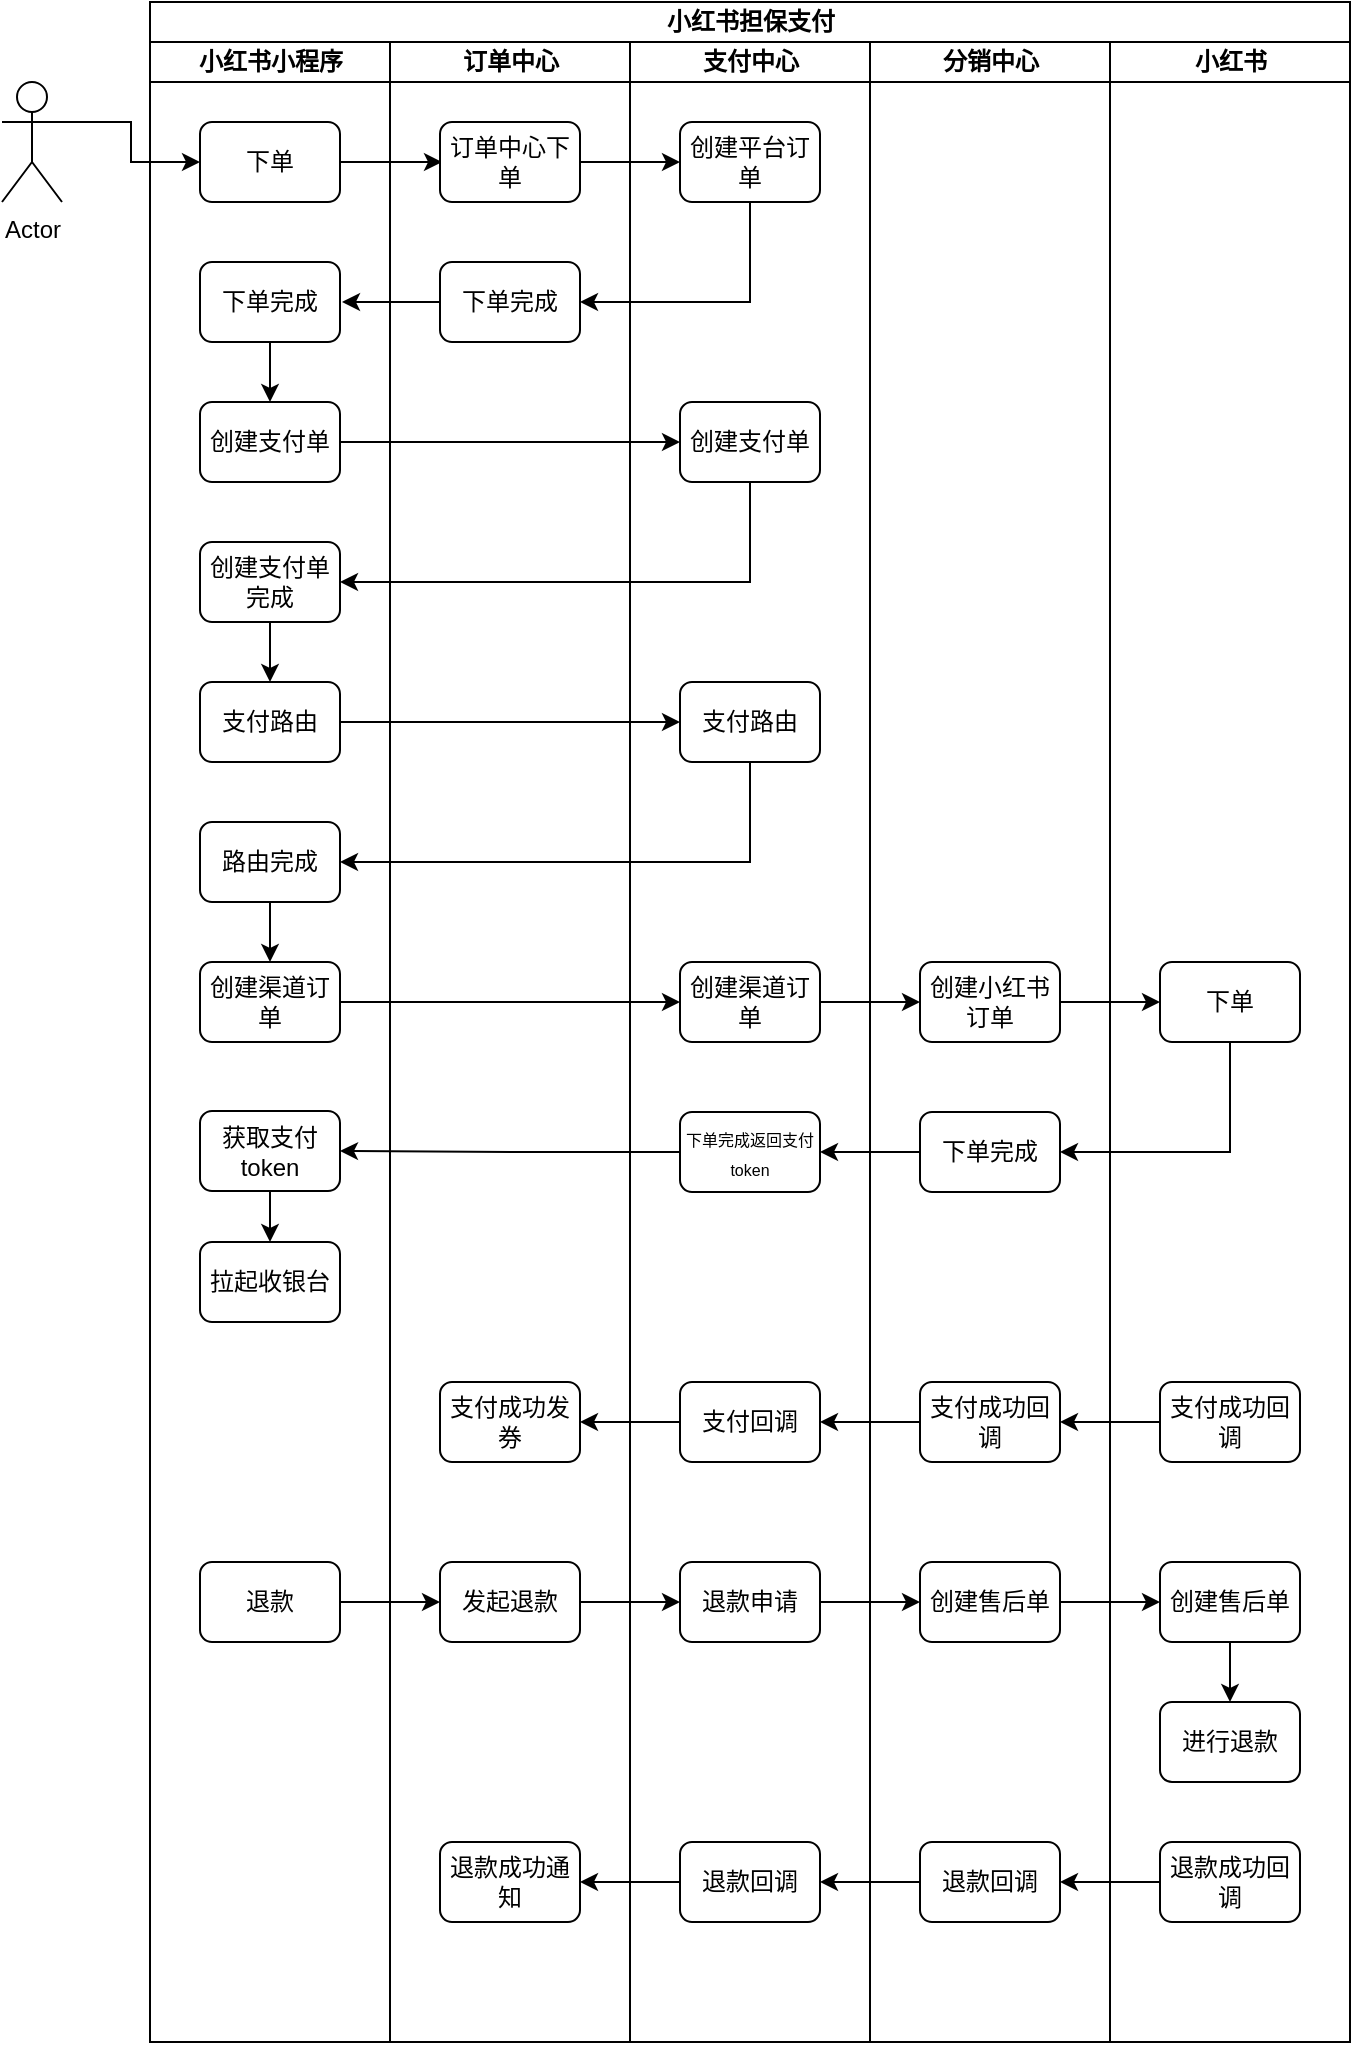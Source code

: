 <mxfile version="24.6.4" type="github">
  <diagram name="第 1 页" id="IxdUAaIlxtq6js6nrn1g">
    <mxGraphModel dx="1084" dy="552" grid="1" gridSize="10" guides="1" tooltips="1" connect="1" arrows="1" fold="1" page="1" pageScale="1" pageWidth="827" pageHeight="1169" math="0" shadow="0">
      <root>
        <mxCell id="0" />
        <mxCell id="1" parent="0" />
        <mxCell id="r6vLyPiI_a7MKD_B-JSS-9" value="小红书担保支付" style="swimlane;childLayout=stackLayout;resizeParent=1;resizeParentMax=0;startSize=20;html=1;" vertex="1" parent="1">
          <mxGeometry x="114" y="10" width="600" height="1020" as="geometry" />
        </mxCell>
        <mxCell id="r6vLyPiI_a7MKD_B-JSS-10" value="小红书小程序" style="swimlane;startSize=20;html=1;" vertex="1" parent="r6vLyPiI_a7MKD_B-JSS-9">
          <mxGeometry y="20" width="120" height="1000" as="geometry" />
        </mxCell>
        <mxCell id="r6vLyPiI_a7MKD_B-JSS-18" style="edgeStyle=orthogonalEdgeStyle;rounded=0;orthogonalLoop=1;jettySize=auto;html=1;exitX=1;exitY=0.5;exitDx=0;exitDy=0;" edge="1" parent="r6vLyPiI_a7MKD_B-JSS-10" source="r6vLyPiI_a7MKD_B-JSS-15">
          <mxGeometry relative="1" as="geometry">
            <mxPoint x="146" y="60" as="targetPoint" />
          </mxGeometry>
        </mxCell>
        <mxCell id="r6vLyPiI_a7MKD_B-JSS-15" value="下单" style="rounded=1;whiteSpace=wrap;html=1;" vertex="1" parent="r6vLyPiI_a7MKD_B-JSS-10">
          <mxGeometry x="25" y="40" width="70" height="40" as="geometry" />
        </mxCell>
        <mxCell id="r6vLyPiI_a7MKD_B-JSS-28" style="edgeStyle=orthogonalEdgeStyle;rounded=0;orthogonalLoop=1;jettySize=auto;html=1;exitX=0.5;exitY=1;exitDx=0;exitDy=0;" edge="1" parent="r6vLyPiI_a7MKD_B-JSS-10" source="r6vLyPiI_a7MKD_B-JSS-25" target="r6vLyPiI_a7MKD_B-JSS-27">
          <mxGeometry relative="1" as="geometry" />
        </mxCell>
        <mxCell id="r6vLyPiI_a7MKD_B-JSS-25" value="下单完成" style="rounded=1;whiteSpace=wrap;html=1;" vertex="1" parent="r6vLyPiI_a7MKD_B-JSS-10">
          <mxGeometry x="25" y="110" width="70" height="40" as="geometry" />
        </mxCell>
        <mxCell id="r6vLyPiI_a7MKD_B-JSS-27" value="创建支付单" style="rounded=1;whiteSpace=wrap;html=1;" vertex="1" parent="r6vLyPiI_a7MKD_B-JSS-10">
          <mxGeometry x="25" y="180" width="70" height="40" as="geometry" />
        </mxCell>
        <mxCell id="r6vLyPiI_a7MKD_B-JSS-36" style="edgeStyle=orthogonalEdgeStyle;rounded=0;orthogonalLoop=1;jettySize=auto;html=1;exitX=0.5;exitY=1;exitDx=0;exitDy=0;" edge="1" parent="r6vLyPiI_a7MKD_B-JSS-10" source="r6vLyPiI_a7MKD_B-JSS-32" target="r6vLyPiI_a7MKD_B-JSS-35">
          <mxGeometry relative="1" as="geometry" />
        </mxCell>
        <mxCell id="r6vLyPiI_a7MKD_B-JSS-32" value="创建支付单完成" style="rounded=1;whiteSpace=wrap;html=1;" vertex="1" parent="r6vLyPiI_a7MKD_B-JSS-10">
          <mxGeometry x="25" y="250" width="70" height="40" as="geometry" />
        </mxCell>
        <mxCell id="r6vLyPiI_a7MKD_B-JSS-35" value="支付路由" style="rounded=1;whiteSpace=wrap;html=1;" vertex="1" parent="r6vLyPiI_a7MKD_B-JSS-10">
          <mxGeometry x="25" y="320" width="70" height="40" as="geometry" />
        </mxCell>
        <mxCell id="r6vLyPiI_a7MKD_B-JSS-54" style="edgeStyle=orthogonalEdgeStyle;rounded=0;orthogonalLoop=1;jettySize=auto;html=1;exitX=0.5;exitY=1;exitDx=0;exitDy=0;" edge="1" parent="r6vLyPiI_a7MKD_B-JSS-10" source="r6vLyPiI_a7MKD_B-JSS-41" target="r6vLyPiI_a7MKD_B-JSS-53">
          <mxGeometry relative="1" as="geometry" />
        </mxCell>
        <mxCell id="r6vLyPiI_a7MKD_B-JSS-41" value="路由完成" style="rounded=1;whiteSpace=wrap;html=1;" vertex="1" parent="r6vLyPiI_a7MKD_B-JSS-10">
          <mxGeometry x="25" y="390" width="70" height="40" as="geometry" />
        </mxCell>
        <mxCell id="r6vLyPiI_a7MKD_B-JSS-53" value="创建渠道订单" style="rounded=1;whiteSpace=wrap;html=1;" vertex="1" parent="r6vLyPiI_a7MKD_B-JSS-10">
          <mxGeometry x="25" y="460" width="70" height="40" as="geometry" />
        </mxCell>
        <mxCell id="r6vLyPiI_a7MKD_B-JSS-68" style="edgeStyle=orthogonalEdgeStyle;rounded=0;orthogonalLoop=1;jettySize=auto;html=1;exitX=0.5;exitY=1;exitDx=0;exitDy=0;entryX=0.5;entryY=0;entryDx=0;entryDy=0;" edge="1" parent="r6vLyPiI_a7MKD_B-JSS-10" source="r6vLyPiI_a7MKD_B-JSS-65" target="r6vLyPiI_a7MKD_B-JSS-67">
          <mxGeometry relative="1" as="geometry" />
        </mxCell>
        <mxCell id="r6vLyPiI_a7MKD_B-JSS-65" value="获取支付token" style="rounded=1;whiteSpace=wrap;html=1;" vertex="1" parent="r6vLyPiI_a7MKD_B-JSS-10">
          <mxGeometry x="25" y="534.5" width="70" height="40" as="geometry" />
        </mxCell>
        <mxCell id="r6vLyPiI_a7MKD_B-JSS-67" value="拉起收银台" style="rounded=1;whiteSpace=wrap;html=1;" vertex="1" parent="r6vLyPiI_a7MKD_B-JSS-10">
          <mxGeometry x="25" y="600" width="70" height="40" as="geometry" />
        </mxCell>
        <mxCell id="r6vLyPiI_a7MKD_B-JSS-91" value="退款" style="rounded=1;whiteSpace=wrap;html=1;" vertex="1" parent="r6vLyPiI_a7MKD_B-JSS-10">
          <mxGeometry x="25" y="760" width="70" height="40" as="geometry" />
        </mxCell>
        <mxCell id="r6vLyPiI_a7MKD_B-JSS-11" value="订单中心" style="swimlane;startSize=20;html=1;" vertex="1" parent="r6vLyPiI_a7MKD_B-JSS-9">
          <mxGeometry x="120" y="20" width="120" height="1000" as="geometry" />
        </mxCell>
        <mxCell id="r6vLyPiI_a7MKD_B-JSS-19" value="订单中心下单" style="rounded=1;whiteSpace=wrap;html=1;" vertex="1" parent="r6vLyPiI_a7MKD_B-JSS-11">
          <mxGeometry x="25" y="40" width="70" height="40" as="geometry" />
        </mxCell>
        <mxCell id="r6vLyPiI_a7MKD_B-JSS-26" style="edgeStyle=orthogonalEdgeStyle;rounded=0;orthogonalLoop=1;jettySize=auto;html=1;exitX=0;exitY=0.5;exitDx=0;exitDy=0;" edge="1" parent="r6vLyPiI_a7MKD_B-JSS-11" source="r6vLyPiI_a7MKD_B-JSS-22">
          <mxGeometry relative="1" as="geometry">
            <mxPoint x="-24" y="130" as="targetPoint" />
          </mxGeometry>
        </mxCell>
        <mxCell id="r6vLyPiI_a7MKD_B-JSS-22" value="下单完成" style="rounded=1;whiteSpace=wrap;html=1;" vertex="1" parent="r6vLyPiI_a7MKD_B-JSS-11">
          <mxGeometry x="25" y="110" width="70" height="40" as="geometry" />
        </mxCell>
        <mxCell id="r6vLyPiI_a7MKD_B-JSS-74" value="支付成功发券" style="rounded=1;whiteSpace=wrap;html=1;" vertex="1" parent="r6vLyPiI_a7MKD_B-JSS-11">
          <mxGeometry x="25" y="670" width="70" height="40" as="geometry" />
        </mxCell>
        <mxCell id="r6vLyPiI_a7MKD_B-JSS-93" value="发起退款" style="rounded=1;whiteSpace=wrap;html=1;" vertex="1" parent="r6vLyPiI_a7MKD_B-JSS-11">
          <mxGeometry x="25" y="760" width="70" height="40" as="geometry" />
        </mxCell>
        <mxCell id="r6vLyPiI_a7MKD_B-JSS-108" value="退款成功通知" style="rounded=1;whiteSpace=wrap;html=1;" vertex="1" parent="r6vLyPiI_a7MKD_B-JSS-11">
          <mxGeometry x="25" y="900" width="70" height="40" as="geometry" />
        </mxCell>
        <mxCell id="r6vLyPiI_a7MKD_B-JSS-12" value="支付中心" style="swimlane;startSize=20;html=1;" vertex="1" parent="r6vLyPiI_a7MKD_B-JSS-9">
          <mxGeometry x="240" y="20" width="120" height="1000" as="geometry" />
        </mxCell>
        <mxCell id="r6vLyPiI_a7MKD_B-JSS-20" value="创建平台订单" style="rounded=1;whiteSpace=wrap;html=1;" vertex="1" parent="r6vLyPiI_a7MKD_B-JSS-12">
          <mxGeometry x="25" y="40" width="70" height="40" as="geometry" />
        </mxCell>
        <mxCell id="r6vLyPiI_a7MKD_B-JSS-30" value="创建支付单" style="rounded=1;whiteSpace=wrap;html=1;" vertex="1" parent="r6vLyPiI_a7MKD_B-JSS-12">
          <mxGeometry x="25" y="180" width="70" height="40" as="geometry" />
        </mxCell>
        <mxCell id="r6vLyPiI_a7MKD_B-JSS-38" value="支付路由" style="rounded=1;whiteSpace=wrap;html=1;" vertex="1" parent="r6vLyPiI_a7MKD_B-JSS-12">
          <mxGeometry x="25" y="320" width="70" height="40" as="geometry" />
        </mxCell>
        <mxCell id="r6vLyPiI_a7MKD_B-JSS-55" value="创建渠道订单" style="rounded=1;whiteSpace=wrap;html=1;" vertex="1" parent="r6vLyPiI_a7MKD_B-JSS-12">
          <mxGeometry x="25" y="460" width="70" height="40" as="geometry" />
        </mxCell>
        <mxCell id="r6vLyPiI_a7MKD_B-JSS-63" value="&lt;font style=&quot;font-size: 8px;&quot;&gt;下单完成返回支付token&lt;/font&gt;" style="rounded=1;whiteSpace=wrap;html=1;" vertex="1" parent="r6vLyPiI_a7MKD_B-JSS-12">
          <mxGeometry x="25" y="535" width="70" height="40" as="geometry" />
        </mxCell>
        <mxCell id="r6vLyPiI_a7MKD_B-JSS-72" value="支付回调" style="rounded=1;whiteSpace=wrap;html=1;" vertex="1" parent="r6vLyPiI_a7MKD_B-JSS-12">
          <mxGeometry x="25" y="670" width="70" height="40" as="geometry" />
        </mxCell>
        <mxCell id="r6vLyPiI_a7MKD_B-JSS-95" value="退款申请" style="rounded=1;whiteSpace=wrap;html=1;" vertex="1" parent="r6vLyPiI_a7MKD_B-JSS-12">
          <mxGeometry x="25" y="760" width="70" height="40" as="geometry" />
        </mxCell>
        <mxCell id="r6vLyPiI_a7MKD_B-JSS-106" value="退款回调" style="rounded=1;whiteSpace=wrap;html=1;" vertex="1" parent="r6vLyPiI_a7MKD_B-JSS-12">
          <mxGeometry x="25" y="900" width="70" height="40" as="geometry" />
        </mxCell>
        <mxCell id="r6vLyPiI_a7MKD_B-JSS-14" value="分销中心" style="swimlane;startSize=20;html=1;" vertex="1" parent="r6vLyPiI_a7MKD_B-JSS-9">
          <mxGeometry x="360" y="20" width="120" height="1000" as="geometry" />
        </mxCell>
        <mxCell id="r6vLyPiI_a7MKD_B-JSS-57" value="创建小红书订单" style="rounded=1;whiteSpace=wrap;html=1;" vertex="1" parent="r6vLyPiI_a7MKD_B-JSS-14">
          <mxGeometry x="25" y="460" width="70" height="40" as="geometry" />
        </mxCell>
        <mxCell id="r6vLyPiI_a7MKD_B-JSS-61" value="下单完成" style="rounded=1;whiteSpace=wrap;html=1;" vertex="1" parent="r6vLyPiI_a7MKD_B-JSS-14">
          <mxGeometry x="25" y="535" width="70" height="40" as="geometry" />
        </mxCell>
        <mxCell id="r6vLyPiI_a7MKD_B-JSS-70" value="支付成功回调" style="rounded=1;whiteSpace=wrap;html=1;" vertex="1" parent="r6vLyPiI_a7MKD_B-JSS-14">
          <mxGeometry x="25" y="670" width="70" height="40" as="geometry" />
        </mxCell>
        <mxCell id="r6vLyPiI_a7MKD_B-JSS-97" value="创建售后单" style="rounded=1;whiteSpace=wrap;html=1;" vertex="1" parent="r6vLyPiI_a7MKD_B-JSS-14">
          <mxGeometry x="25" y="760" width="70" height="40" as="geometry" />
        </mxCell>
        <mxCell id="r6vLyPiI_a7MKD_B-JSS-104" value="退款回调" style="rounded=1;whiteSpace=wrap;html=1;" vertex="1" parent="r6vLyPiI_a7MKD_B-JSS-14">
          <mxGeometry x="25" y="900" width="70" height="40" as="geometry" />
        </mxCell>
        <mxCell id="r6vLyPiI_a7MKD_B-JSS-13" value="小红书" style="swimlane;startSize=20;html=1;" vertex="1" parent="r6vLyPiI_a7MKD_B-JSS-9">
          <mxGeometry x="480" y="20" width="120" height="1000" as="geometry" />
        </mxCell>
        <mxCell id="r6vLyPiI_a7MKD_B-JSS-59" value="下单" style="rounded=1;whiteSpace=wrap;html=1;" vertex="1" parent="r6vLyPiI_a7MKD_B-JSS-13">
          <mxGeometry x="25" y="460" width="70" height="40" as="geometry" />
        </mxCell>
        <mxCell id="r6vLyPiI_a7MKD_B-JSS-69" value="支付成功回调" style="rounded=1;whiteSpace=wrap;html=1;" vertex="1" parent="r6vLyPiI_a7MKD_B-JSS-13">
          <mxGeometry x="25" y="670" width="70" height="40" as="geometry" />
        </mxCell>
        <mxCell id="r6vLyPiI_a7MKD_B-JSS-102" style="edgeStyle=orthogonalEdgeStyle;rounded=0;orthogonalLoop=1;jettySize=auto;html=1;exitX=0.5;exitY=1;exitDx=0;exitDy=0;entryX=0.5;entryY=0;entryDx=0;entryDy=0;" edge="1" parent="r6vLyPiI_a7MKD_B-JSS-13" source="r6vLyPiI_a7MKD_B-JSS-99" target="r6vLyPiI_a7MKD_B-JSS-101">
          <mxGeometry relative="1" as="geometry" />
        </mxCell>
        <mxCell id="r6vLyPiI_a7MKD_B-JSS-99" value="创建售后单" style="rounded=1;whiteSpace=wrap;html=1;" vertex="1" parent="r6vLyPiI_a7MKD_B-JSS-13">
          <mxGeometry x="25" y="760" width="70" height="40" as="geometry" />
        </mxCell>
        <mxCell id="r6vLyPiI_a7MKD_B-JSS-101" value="进行退款" style="rounded=1;whiteSpace=wrap;html=1;" vertex="1" parent="r6vLyPiI_a7MKD_B-JSS-13">
          <mxGeometry x="25" y="830" width="70" height="40" as="geometry" />
        </mxCell>
        <mxCell id="r6vLyPiI_a7MKD_B-JSS-103" value="退款成功回调" style="rounded=1;whiteSpace=wrap;html=1;" vertex="1" parent="r6vLyPiI_a7MKD_B-JSS-13">
          <mxGeometry x="25" y="900" width="70" height="40" as="geometry" />
        </mxCell>
        <mxCell id="r6vLyPiI_a7MKD_B-JSS-21" style="edgeStyle=orthogonalEdgeStyle;rounded=0;orthogonalLoop=1;jettySize=auto;html=1;exitX=1;exitY=0.5;exitDx=0;exitDy=0;entryX=0;entryY=0.5;entryDx=0;entryDy=0;" edge="1" parent="r6vLyPiI_a7MKD_B-JSS-9" source="r6vLyPiI_a7MKD_B-JSS-19" target="r6vLyPiI_a7MKD_B-JSS-20">
          <mxGeometry relative="1" as="geometry" />
        </mxCell>
        <mxCell id="r6vLyPiI_a7MKD_B-JSS-23" style="edgeStyle=orthogonalEdgeStyle;rounded=0;orthogonalLoop=1;jettySize=auto;html=1;exitX=0.5;exitY=1;exitDx=0;exitDy=0;entryX=1;entryY=0.5;entryDx=0;entryDy=0;" edge="1" parent="r6vLyPiI_a7MKD_B-JSS-9" source="r6vLyPiI_a7MKD_B-JSS-20" target="r6vLyPiI_a7MKD_B-JSS-22">
          <mxGeometry relative="1" as="geometry" />
        </mxCell>
        <mxCell id="r6vLyPiI_a7MKD_B-JSS-31" style="edgeStyle=orthogonalEdgeStyle;rounded=0;orthogonalLoop=1;jettySize=auto;html=1;exitX=1;exitY=0.5;exitDx=0;exitDy=0;entryX=0;entryY=0.5;entryDx=0;entryDy=0;" edge="1" parent="r6vLyPiI_a7MKD_B-JSS-9" source="r6vLyPiI_a7MKD_B-JSS-27" target="r6vLyPiI_a7MKD_B-JSS-30">
          <mxGeometry relative="1" as="geometry" />
        </mxCell>
        <mxCell id="r6vLyPiI_a7MKD_B-JSS-33" style="edgeStyle=orthogonalEdgeStyle;rounded=0;orthogonalLoop=1;jettySize=auto;html=1;exitX=0.5;exitY=1;exitDx=0;exitDy=0;entryX=1;entryY=0.5;entryDx=0;entryDy=0;" edge="1" parent="r6vLyPiI_a7MKD_B-JSS-9" source="r6vLyPiI_a7MKD_B-JSS-30" target="r6vLyPiI_a7MKD_B-JSS-32">
          <mxGeometry relative="1" as="geometry" />
        </mxCell>
        <mxCell id="r6vLyPiI_a7MKD_B-JSS-39" style="edgeStyle=orthogonalEdgeStyle;rounded=0;orthogonalLoop=1;jettySize=auto;html=1;exitX=1;exitY=0.5;exitDx=0;exitDy=0;entryX=0;entryY=0.5;entryDx=0;entryDy=0;" edge="1" parent="r6vLyPiI_a7MKD_B-JSS-9" source="r6vLyPiI_a7MKD_B-JSS-35" target="r6vLyPiI_a7MKD_B-JSS-38">
          <mxGeometry relative="1" as="geometry" />
        </mxCell>
        <mxCell id="r6vLyPiI_a7MKD_B-JSS-42" style="edgeStyle=orthogonalEdgeStyle;rounded=0;orthogonalLoop=1;jettySize=auto;html=1;exitX=0.5;exitY=1;exitDx=0;exitDy=0;entryX=1;entryY=0.5;entryDx=0;entryDy=0;" edge="1" parent="r6vLyPiI_a7MKD_B-JSS-9" source="r6vLyPiI_a7MKD_B-JSS-38" target="r6vLyPiI_a7MKD_B-JSS-41">
          <mxGeometry relative="1" as="geometry" />
        </mxCell>
        <mxCell id="r6vLyPiI_a7MKD_B-JSS-56" style="edgeStyle=orthogonalEdgeStyle;rounded=0;orthogonalLoop=1;jettySize=auto;html=1;exitX=1;exitY=0.5;exitDx=0;exitDy=0;entryX=0;entryY=0.5;entryDx=0;entryDy=0;" edge="1" parent="r6vLyPiI_a7MKD_B-JSS-9" source="r6vLyPiI_a7MKD_B-JSS-53" target="r6vLyPiI_a7MKD_B-JSS-55">
          <mxGeometry relative="1" as="geometry" />
        </mxCell>
        <mxCell id="r6vLyPiI_a7MKD_B-JSS-58" style="edgeStyle=orthogonalEdgeStyle;rounded=0;orthogonalLoop=1;jettySize=auto;html=1;exitX=1;exitY=0.5;exitDx=0;exitDy=0;entryX=0;entryY=0.5;entryDx=0;entryDy=0;" edge="1" parent="r6vLyPiI_a7MKD_B-JSS-9" source="r6vLyPiI_a7MKD_B-JSS-55" target="r6vLyPiI_a7MKD_B-JSS-57">
          <mxGeometry relative="1" as="geometry" />
        </mxCell>
        <mxCell id="r6vLyPiI_a7MKD_B-JSS-60" style="edgeStyle=orthogonalEdgeStyle;rounded=0;orthogonalLoop=1;jettySize=auto;html=1;exitX=1;exitY=0.5;exitDx=0;exitDy=0;entryX=0;entryY=0.5;entryDx=0;entryDy=0;" edge="1" parent="r6vLyPiI_a7MKD_B-JSS-9" source="r6vLyPiI_a7MKD_B-JSS-57" target="r6vLyPiI_a7MKD_B-JSS-59">
          <mxGeometry relative="1" as="geometry" />
        </mxCell>
        <mxCell id="r6vLyPiI_a7MKD_B-JSS-62" style="edgeStyle=orthogonalEdgeStyle;rounded=0;orthogonalLoop=1;jettySize=auto;html=1;exitX=0.5;exitY=1;exitDx=0;exitDy=0;entryX=1;entryY=0.5;entryDx=0;entryDy=0;" edge="1" parent="r6vLyPiI_a7MKD_B-JSS-9" source="r6vLyPiI_a7MKD_B-JSS-59" target="r6vLyPiI_a7MKD_B-JSS-61">
          <mxGeometry relative="1" as="geometry" />
        </mxCell>
        <mxCell id="r6vLyPiI_a7MKD_B-JSS-64" style="edgeStyle=orthogonalEdgeStyle;rounded=0;orthogonalLoop=1;jettySize=auto;html=1;exitX=0;exitY=0.5;exitDx=0;exitDy=0;entryX=1;entryY=0.5;entryDx=0;entryDy=0;" edge="1" parent="r6vLyPiI_a7MKD_B-JSS-9" source="r6vLyPiI_a7MKD_B-JSS-61" target="r6vLyPiI_a7MKD_B-JSS-63">
          <mxGeometry relative="1" as="geometry" />
        </mxCell>
        <mxCell id="r6vLyPiI_a7MKD_B-JSS-66" style="edgeStyle=orthogonalEdgeStyle;rounded=0;orthogonalLoop=1;jettySize=auto;html=1;exitX=0;exitY=0.5;exitDx=0;exitDy=0;entryX=1;entryY=0.5;entryDx=0;entryDy=0;" edge="1" parent="r6vLyPiI_a7MKD_B-JSS-9" source="r6vLyPiI_a7MKD_B-JSS-63" target="r6vLyPiI_a7MKD_B-JSS-65">
          <mxGeometry relative="1" as="geometry" />
        </mxCell>
        <mxCell id="r6vLyPiI_a7MKD_B-JSS-71" style="edgeStyle=orthogonalEdgeStyle;rounded=0;orthogonalLoop=1;jettySize=auto;html=1;exitX=0;exitY=0.5;exitDx=0;exitDy=0;entryX=1;entryY=0.5;entryDx=0;entryDy=0;" edge="1" parent="r6vLyPiI_a7MKD_B-JSS-9" source="r6vLyPiI_a7MKD_B-JSS-69" target="r6vLyPiI_a7MKD_B-JSS-70">
          <mxGeometry relative="1" as="geometry" />
        </mxCell>
        <mxCell id="r6vLyPiI_a7MKD_B-JSS-73" style="edgeStyle=orthogonalEdgeStyle;rounded=0;orthogonalLoop=1;jettySize=auto;html=1;exitX=0;exitY=0.5;exitDx=0;exitDy=0;entryX=1;entryY=0.5;entryDx=0;entryDy=0;" edge="1" parent="r6vLyPiI_a7MKD_B-JSS-9" source="r6vLyPiI_a7MKD_B-JSS-70" target="r6vLyPiI_a7MKD_B-JSS-72">
          <mxGeometry relative="1" as="geometry" />
        </mxCell>
        <mxCell id="r6vLyPiI_a7MKD_B-JSS-75" style="edgeStyle=orthogonalEdgeStyle;rounded=0;orthogonalLoop=1;jettySize=auto;html=1;exitX=0;exitY=0.5;exitDx=0;exitDy=0;" edge="1" parent="r6vLyPiI_a7MKD_B-JSS-9" source="r6vLyPiI_a7MKD_B-JSS-72" target="r6vLyPiI_a7MKD_B-JSS-74">
          <mxGeometry relative="1" as="geometry" />
        </mxCell>
        <mxCell id="r6vLyPiI_a7MKD_B-JSS-94" style="edgeStyle=orthogonalEdgeStyle;rounded=0;orthogonalLoop=1;jettySize=auto;html=1;exitX=1;exitY=0.5;exitDx=0;exitDy=0;entryX=0;entryY=0.5;entryDx=0;entryDy=0;" edge="1" parent="r6vLyPiI_a7MKD_B-JSS-9" source="r6vLyPiI_a7MKD_B-JSS-91" target="r6vLyPiI_a7MKD_B-JSS-93">
          <mxGeometry relative="1" as="geometry" />
        </mxCell>
        <mxCell id="r6vLyPiI_a7MKD_B-JSS-96" style="edgeStyle=orthogonalEdgeStyle;rounded=0;orthogonalLoop=1;jettySize=auto;html=1;exitX=1;exitY=0.5;exitDx=0;exitDy=0;entryX=0;entryY=0.5;entryDx=0;entryDy=0;" edge="1" parent="r6vLyPiI_a7MKD_B-JSS-9" source="r6vLyPiI_a7MKD_B-JSS-93" target="r6vLyPiI_a7MKD_B-JSS-95">
          <mxGeometry relative="1" as="geometry" />
        </mxCell>
        <mxCell id="r6vLyPiI_a7MKD_B-JSS-98" style="edgeStyle=orthogonalEdgeStyle;rounded=0;orthogonalLoop=1;jettySize=auto;html=1;exitX=1;exitY=0.5;exitDx=0;exitDy=0;entryX=0;entryY=0.5;entryDx=0;entryDy=0;" edge="1" parent="r6vLyPiI_a7MKD_B-JSS-9" source="r6vLyPiI_a7MKD_B-JSS-95" target="r6vLyPiI_a7MKD_B-JSS-97">
          <mxGeometry relative="1" as="geometry" />
        </mxCell>
        <mxCell id="r6vLyPiI_a7MKD_B-JSS-100" style="edgeStyle=orthogonalEdgeStyle;rounded=0;orthogonalLoop=1;jettySize=auto;html=1;exitX=1;exitY=0.5;exitDx=0;exitDy=0;entryX=0;entryY=0.5;entryDx=0;entryDy=0;" edge="1" parent="r6vLyPiI_a7MKD_B-JSS-9" source="r6vLyPiI_a7MKD_B-JSS-97" target="r6vLyPiI_a7MKD_B-JSS-99">
          <mxGeometry relative="1" as="geometry" />
        </mxCell>
        <mxCell id="r6vLyPiI_a7MKD_B-JSS-105" style="edgeStyle=orthogonalEdgeStyle;rounded=0;orthogonalLoop=1;jettySize=auto;html=1;exitX=0;exitY=0.5;exitDx=0;exitDy=0;entryX=1;entryY=0.5;entryDx=0;entryDy=0;" edge="1" parent="r6vLyPiI_a7MKD_B-JSS-9" source="r6vLyPiI_a7MKD_B-JSS-103" target="r6vLyPiI_a7MKD_B-JSS-104">
          <mxGeometry relative="1" as="geometry" />
        </mxCell>
        <mxCell id="r6vLyPiI_a7MKD_B-JSS-107" style="edgeStyle=orthogonalEdgeStyle;rounded=0;orthogonalLoop=1;jettySize=auto;html=1;exitX=0;exitY=0.5;exitDx=0;exitDy=0;entryX=1;entryY=0.5;entryDx=0;entryDy=0;" edge="1" parent="r6vLyPiI_a7MKD_B-JSS-9" source="r6vLyPiI_a7MKD_B-JSS-104" target="r6vLyPiI_a7MKD_B-JSS-106">
          <mxGeometry relative="1" as="geometry" />
        </mxCell>
        <mxCell id="r6vLyPiI_a7MKD_B-JSS-109" style="edgeStyle=orthogonalEdgeStyle;rounded=0;orthogonalLoop=1;jettySize=auto;html=1;exitX=0;exitY=0.5;exitDx=0;exitDy=0;entryX=1;entryY=0.5;entryDx=0;entryDy=0;" edge="1" parent="r6vLyPiI_a7MKD_B-JSS-9" source="r6vLyPiI_a7MKD_B-JSS-106" target="r6vLyPiI_a7MKD_B-JSS-108">
          <mxGeometry relative="1" as="geometry" />
        </mxCell>
        <mxCell id="r6vLyPiI_a7MKD_B-JSS-17" style="edgeStyle=orthogonalEdgeStyle;rounded=0;orthogonalLoop=1;jettySize=auto;html=1;exitX=1;exitY=0.333;exitDx=0;exitDy=0;exitPerimeter=0;entryX=0;entryY=0.5;entryDx=0;entryDy=0;" edge="1" parent="1" source="r6vLyPiI_a7MKD_B-JSS-16" target="r6vLyPiI_a7MKD_B-JSS-15">
          <mxGeometry relative="1" as="geometry" />
        </mxCell>
        <mxCell id="r6vLyPiI_a7MKD_B-JSS-16" value="Actor" style="shape=umlActor;verticalLabelPosition=bottom;verticalAlign=top;html=1;outlineConnect=0;" vertex="1" parent="1">
          <mxGeometry x="40" y="50" width="30" height="60" as="geometry" />
        </mxCell>
      </root>
    </mxGraphModel>
  </diagram>
</mxfile>
